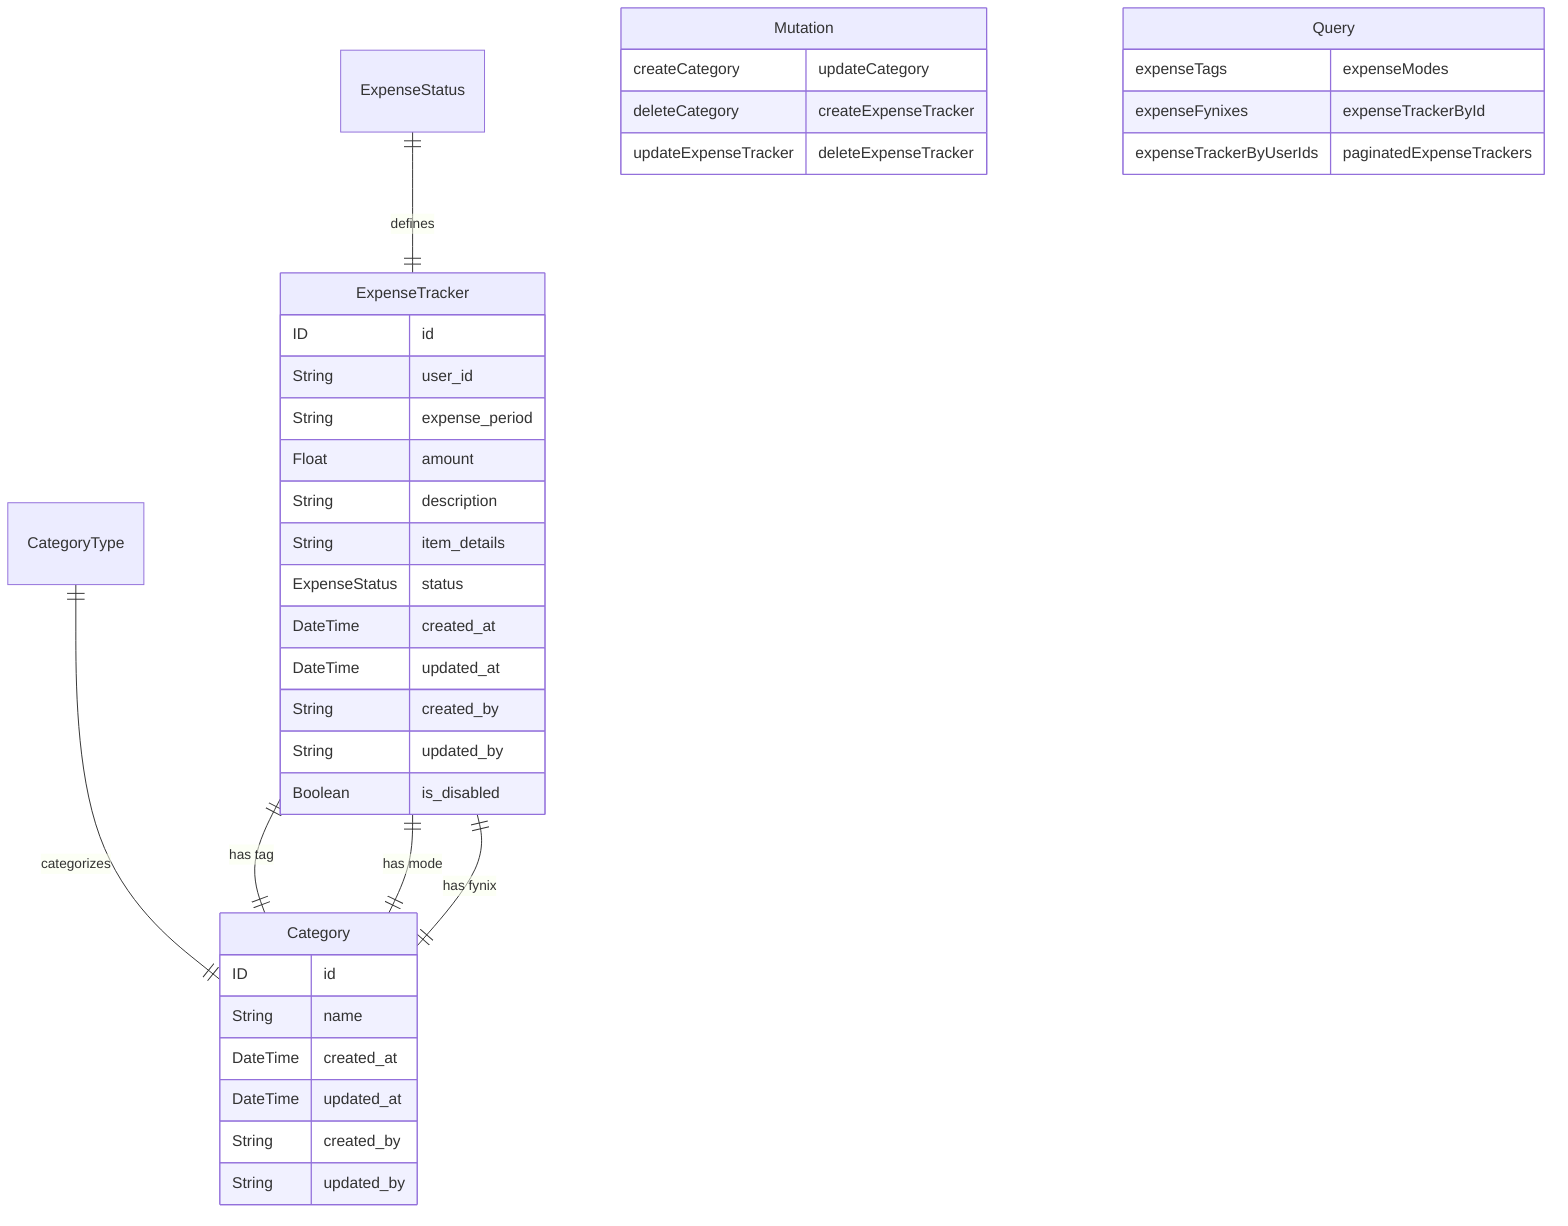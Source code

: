 erDiagram
    Category {
        ID id
        String name
        DateTime created_at
        DateTime updated_at
        String created_by
        String updated_by
    }

    ExpenseTracker {
        ID id
        String user_id
        String expense_period
        Float amount
        String description
        String item_details
        ExpenseStatus status
        DateTime created_at
        DateTime updated_at
        String created_by
        String updated_by
        Boolean is_disabled
    }

    ExpenseStatus ||--|| ExpenseTracker : defines
    CategoryType ||--|| Category : categorizes

    ExpenseTracker ||--|| Category : "has tag"
    ExpenseTracker ||--|| Category : "has mode"
    ExpenseTracker ||--|| Category : "has fynix"

    Mutation {
        createCategory
        updateCategory
        deleteCategory
        createExpenseTracker
        updateExpenseTracker
        deleteExpenseTracker
    }

    Query {
        expenseTags
        expenseModes
        expenseFynixes
        expenseTrackerById
        expenseTrackerByUserIds
        paginatedExpenseTrackers
    }
